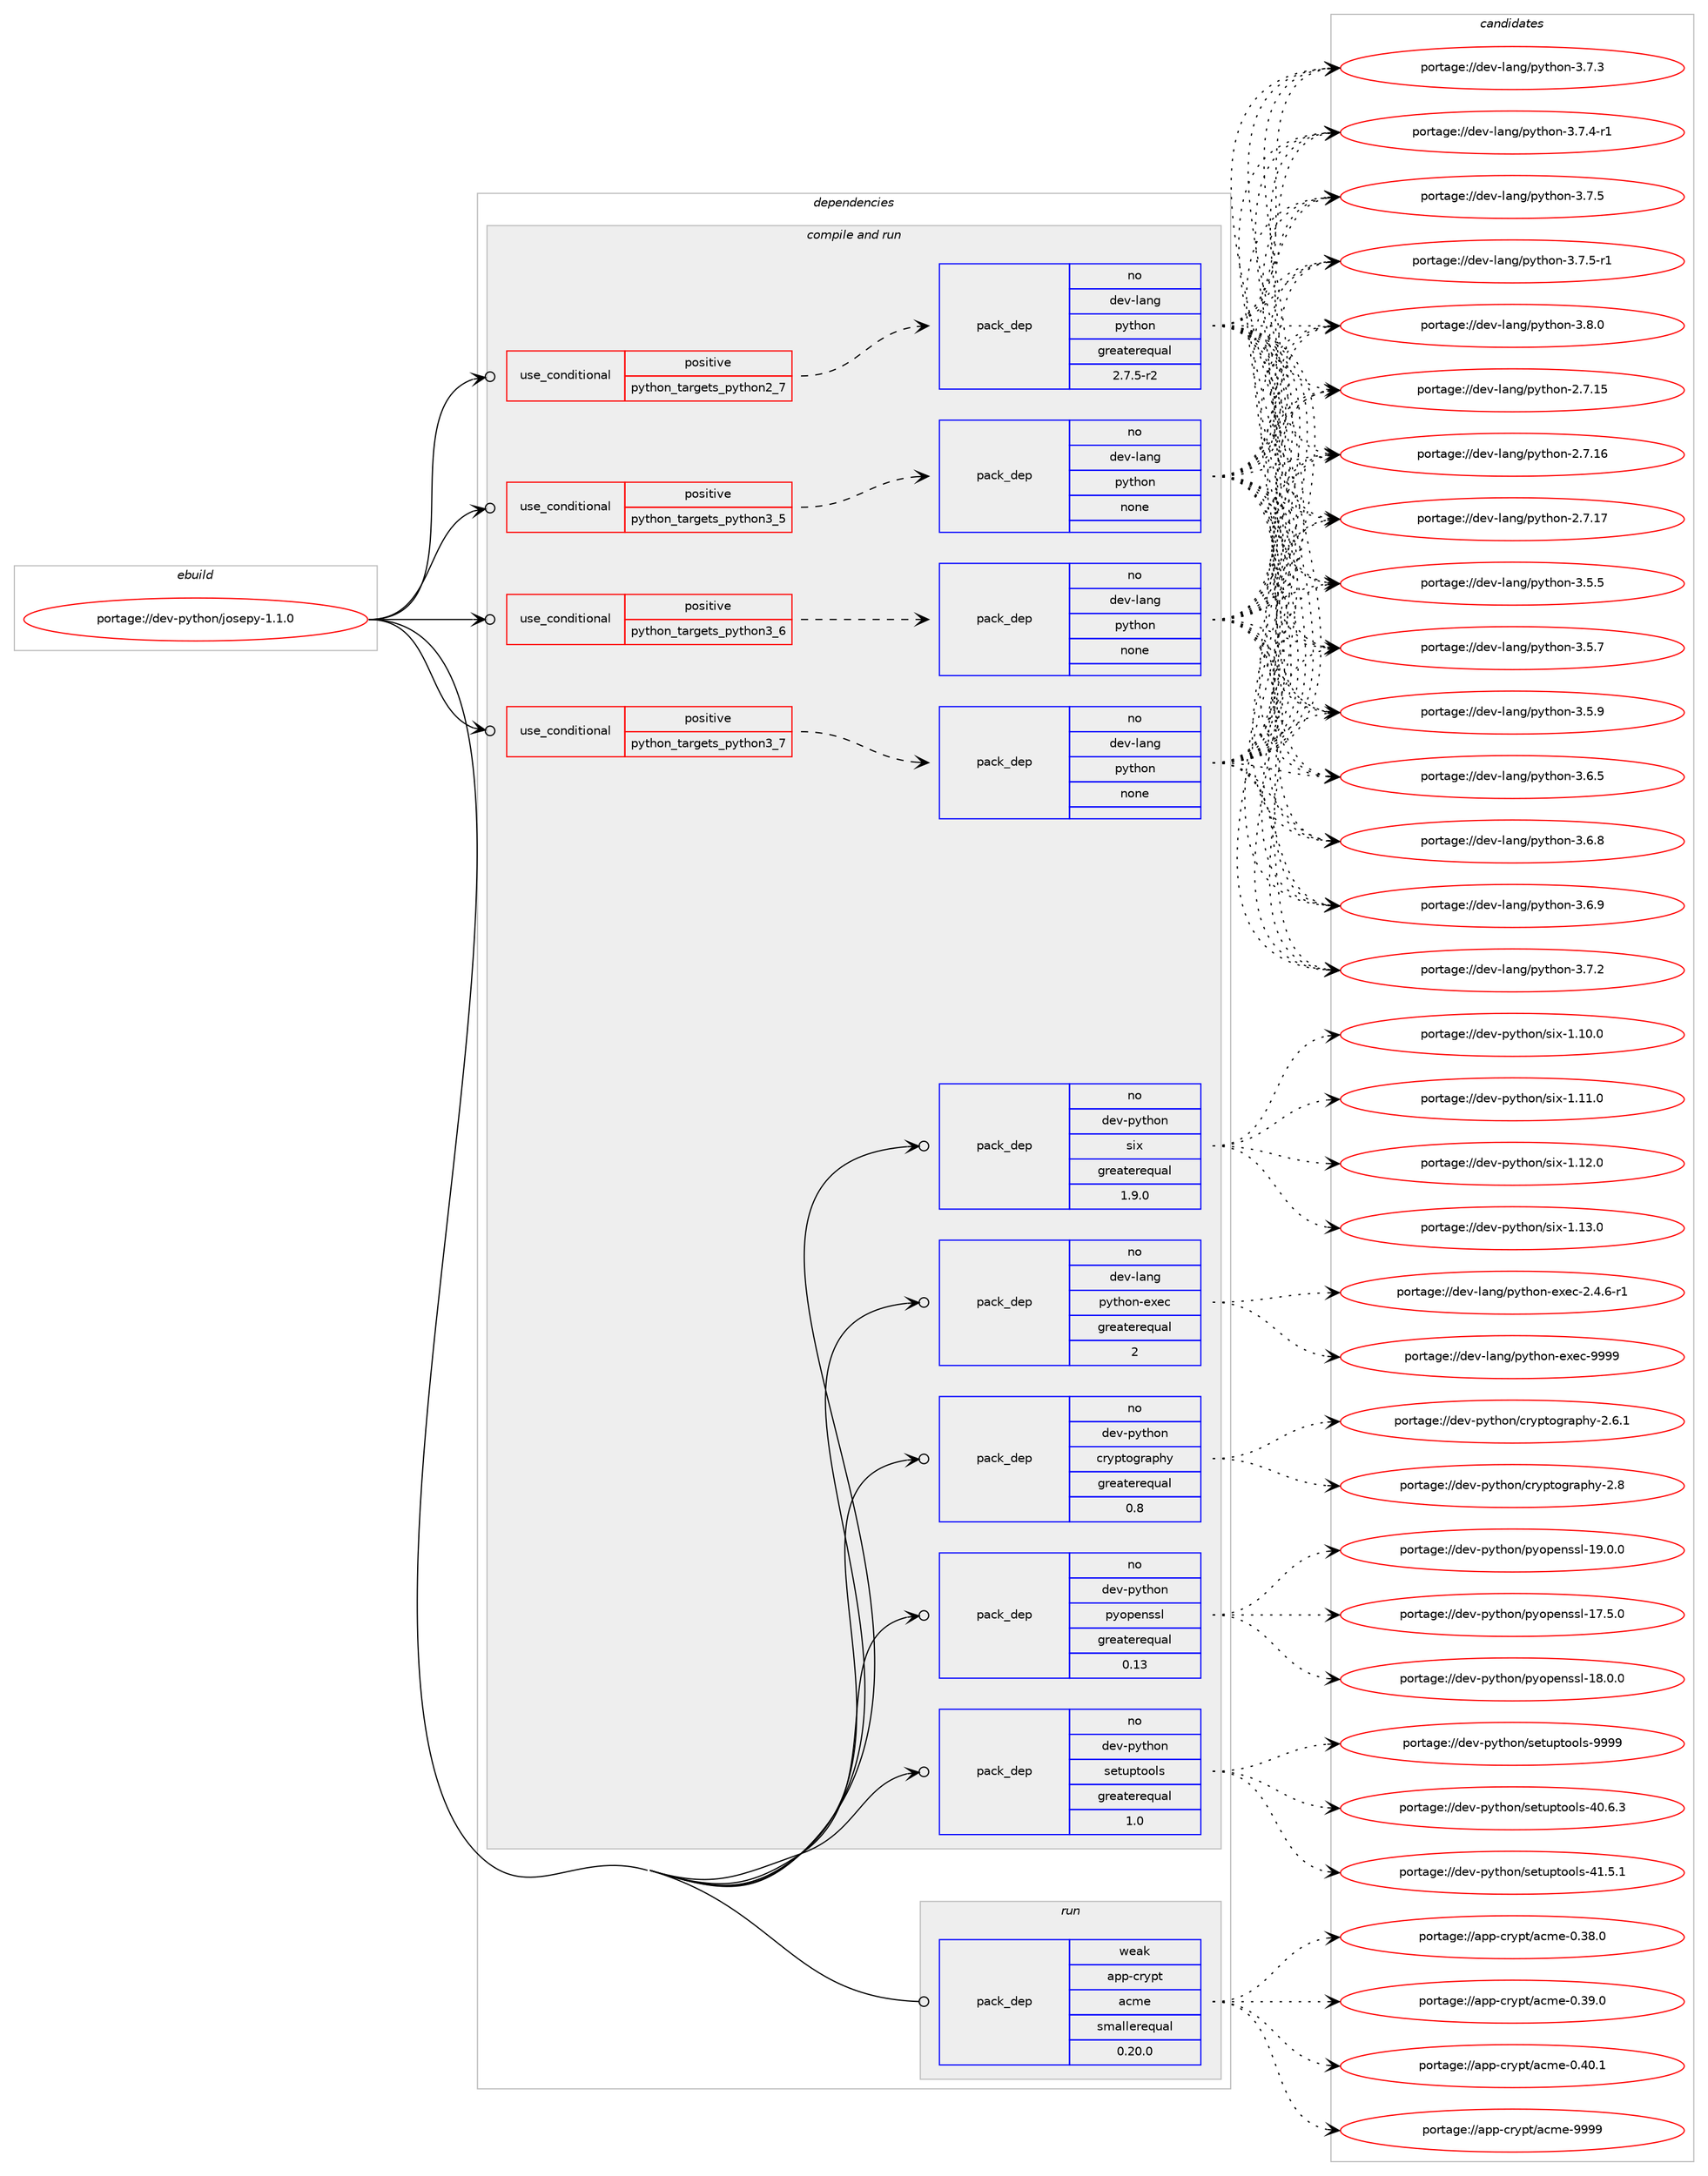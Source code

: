 digraph prolog {

# *************
# Graph options
# *************

newrank=true;
concentrate=true;
compound=true;
graph [rankdir=LR,fontname=Helvetica,fontsize=10,ranksep=1.5];#, ranksep=2.5, nodesep=0.2];
edge  [arrowhead=vee];
node  [fontname=Helvetica,fontsize=10];

# **********
# The ebuild
# **********

subgraph cluster_leftcol {
color=gray;
rank=same;
label=<<i>ebuild</i>>;
id [label="portage://dev-python/josepy-1.1.0", color=red, width=4, href="../dev-python/josepy-1.1.0.svg"];
}

# ****************
# The dependencies
# ****************

subgraph cluster_midcol {
color=gray;
label=<<i>dependencies</i>>;
subgraph cluster_compile {
fillcolor="#eeeeee";
style=filled;
label=<<i>compile</i>>;
}
subgraph cluster_compileandrun {
fillcolor="#eeeeee";
style=filled;
label=<<i>compile and run</i>>;
subgraph cond30718 {
dependency146186 [label=<<TABLE BORDER="0" CELLBORDER="1" CELLSPACING="0" CELLPADDING="4"><TR><TD ROWSPAN="3" CELLPADDING="10">use_conditional</TD></TR><TR><TD>positive</TD></TR><TR><TD>python_targets_python2_7</TD></TR></TABLE>>, shape=none, color=red];
subgraph pack112144 {
dependency146187 [label=<<TABLE BORDER="0" CELLBORDER="1" CELLSPACING="0" CELLPADDING="4" WIDTH="220"><TR><TD ROWSPAN="6" CELLPADDING="30">pack_dep</TD></TR><TR><TD WIDTH="110">no</TD></TR><TR><TD>dev-lang</TD></TR><TR><TD>python</TD></TR><TR><TD>greaterequal</TD></TR><TR><TD>2.7.5-r2</TD></TR></TABLE>>, shape=none, color=blue];
}
dependency146186:e -> dependency146187:w [weight=20,style="dashed",arrowhead="vee"];
}
id:e -> dependency146186:w [weight=20,style="solid",arrowhead="odotvee"];
subgraph cond30719 {
dependency146188 [label=<<TABLE BORDER="0" CELLBORDER="1" CELLSPACING="0" CELLPADDING="4"><TR><TD ROWSPAN="3" CELLPADDING="10">use_conditional</TD></TR><TR><TD>positive</TD></TR><TR><TD>python_targets_python3_5</TD></TR></TABLE>>, shape=none, color=red];
subgraph pack112145 {
dependency146189 [label=<<TABLE BORDER="0" CELLBORDER="1" CELLSPACING="0" CELLPADDING="4" WIDTH="220"><TR><TD ROWSPAN="6" CELLPADDING="30">pack_dep</TD></TR><TR><TD WIDTH="110">no</TD></TR><TR><TD>dev-lang</TD></TR><TR><TD>python</TD></TR><TR><TD>none</TD></TR><TR><TD></TD></TR></TABLE>>, shape=none, color=blue];
}
dependency146188:e -> dependency146189:w [weight=20,style="dashed",arrowhead="vee"];
}
id:e -> dependency146188:w [weight=20,style="solid",arrowhead="odotvee"];
subgraph cond30720 {
dependency146190 [label=<<TABLE BORDER="0" CELLBORDER="1" CELLSPACING="0" CELLPADDING="4"><TR><TD ROWSPAN="3" CELLPADDING="10">use_conditional</TD></TR><TR><TD>positive</TD></TR><TR><TD>python_targets_python3_6</TD></TR></TABLE>>, shape=none, color=red];
subgraph pack112146 {
dependency146191 [label=<<TABLE BORDER="0" CELLBORDER="1" CELLSPACING="0" CELLPADDING="4" WIDTH="220"><TR><TD ROWSPAN="6" CELLPADDING="30">pack_dep</TD></TR><TR><TD WIDTH="110">no</TD></TR><TR><TD>dev-lang</TD></TR><TR><TD>python</TD></TR><TR><TD>none</TD></TR><TR><TD></TD></TR></TABLE>>, shape=none, color=blue];
}
dependency146190:e -> dependency146191:w [weight=20,style="dashed",arrowhead="vee"];
}
id:e -> dependency146190:w [weight=20,style="solid",arrowhead="odotvee"];
subgraph cond30721 {
dependency146192 [label=<<TABLE BORDER="0" CELLBORDER="1" CELLSPACING="0" CELLPADDING="4"><TR><TD ROWSPAN="3" CELLPADDING="10">use_conditional</TD></TR><TR><TD>positive</TD></TR><TR><TD>python_targets_python3_7</TD></TR></TABLE>>, shape=none, color=red];
subgraph pack112147 {
dependency146193 [label=<<TABLE BORDER="0" CELLBORDER="1" CELLSPACING="0" CELLPADDING="4" WIDTH="220"><TR><TD ROWSPAN="6" CELLPADDING="30">pack_dep</TD></TR><TR><TD WIDTH="110">no</TD></TR><TR><TD>dev-lang</TD></TR><TR><TD>python</TD></TR><TR><TD>none</TD></TR><TR><TD></TD></TR></TABLE>>, shape=none, color=blue];
}
dependency146192:e -> dependency146193:w [weight=20,style="dashed",arrowhead="vee"];
}
id:e -> dependency146192:w [weight=20,style="solid",arrowhead="odotvee"];
subgraph pack112148 {
dependency146194 [label=<<TABLE BORDER="0" CELLBORDER="1" CELLSPACING="0" CELLPADDING="4" WIDTH="220"><TR><TD ROWSPAN="6" CELLPADDING="30">pack_dep</TD></TR><TR><TD WIDTH="110">no</TD></TR><TR><TD>dev-lang</TD></TR><TR><TD>python-exec</TD></TR><TR><TD>greaterequal</TD></TR><TR><TD>2</TD></TR></TABLE>>, shape=none, color=blue];
}
id:e -> dependency146194:w [weight=20,style="solid",arrowhead="odotvee"];
subgraph pack112149 {
dependency146195 [label=<<TABLE BORDER="0" CELLBORDER="1" CELLSPACING="0" CELLPADDING="4" WIDTH="220"><TR><TD ROWSPAN="6" CELLPADDING="30">pack_dep</TD></TR><TR><TD WIDTH="110">no</TD></TR><TR><TD>dev-python</TD></TR><TR><TD>cryptography</TD></TR><TR><TD>greaterequal</TD></TR><TR><TD>0.8</TD></TR></TABLE>>, shape=none, color=blue];
}
id:e -> dependency146195:w [weight=20,style="solid",arrowhead="odotvee"];
subgraph pack112150 {
dependency146196 [label=<<TABLE BORDER="0" CELLBORDER="1" CELLSPACING="0" CELLPADDING="4" WIDTH="220"><TR><TD ROWSPAN="6" CELLPADDING="30">pack_dep</TD></TR><TR><TD WIDTH="110">no</TD></TR><TR><TD>dev-python</TD></TR><TR><TD>pyopenssl</TD></TR><TR><TD>greaterequal</TD></TR><TR><TD>0.13</TD></TR></TABLE>>, shape=none, color=blue];
}
id:e -> dependency146196:w [weight=20,style="solid",arrowhead="odotvee"];
subgraph pack112151 {
dependency146197 [label=<<TABLE BORDER="0" CELLBORDER="1" CELLSPACING="0" CELLPADDING="4" WIDTH="220"><TR><TD ROWSPAN="6" CELLPADDING="30">pack_dep</TD></TR><TR><TD WIDTH="110">no</TD></TR><TR><TD>dev-python</TD></TR><TR><TD>setuptools</TD></TR><TR><TD>greaterequal</TD></TR><TR><TD>1.0</TD></TR></TABLE>>, shape=none, color=blue];
}
id:e -> dependency146197:w [weight=20,style="solid",arrowhead="odotvee"];
subgraph pack112152 {
dependency146198 [label=<<TABLE BORDER="0" CELLBORDER="1" CELLSPACING="0" CELLPADDING="4" WIDTH="220"><TR><TD ROWSPAN="6" CELLPADDING="30">pack_dep</TD></TR><TR><TD WIDTH="110">no</TD></TR><TR><TD>dev-python</TD></TR><TR><TD>six</TD></TR><TR><TD>greaterequal</TD></TR><TR><TD>1.9.0</TD></TR></TABLE>>, shape=none, color=blue];
}
id:e -> dependency146198:w [weight=20,style="solid",arrowhead="odotvee"];
}
subgraph cluster_run {
fillcolor="#eeeeee";
style=filled;
label=<<i>run</i>>;
subgraph pack112153 {
dependency146199 [label=<<TABLE BORDER="0" CELLBORDER="1" CELLSPACING="0" CELLPADDING="4" WIDTH="220"><TR><TD ROWSPAN="6" CELLPADDING="30">pack_dep</TD></TR><TR><TD WIDTH="110">weak</TD></TR><TR><TD>app-crypt</TD></TR><TR><TD>acme</TD></TR><TR><TD>smallerequal</TD></TR><TR><TD>0.20.0</TD></TR></TABLE>>, shape=none, color=blue];
}
id:e -> dependency146199:w [weight=20,style="solid",arrowhead="odot"];
}
}

# **************
# The candidates
# **************

subgraph cluster_choices {
rank=same;
color=gray;
label=<<i>candidates</i>>;

subgraph choice112144 {
color=black;
nodesep=1;
choiceportage10010111845108971101034711212111610411111045504655464953 [label="portage://dev-lang/python-2.7.15", color=red, width=4,href="../dev-lang/python-2.7.15.svg"];
choiceportage10010111845108971101034711212111610411111045504655464954 [label="portage://dev-lang/python-2.7.16", color=red, width=4,href="../dev-lang/python-2.7.16.svg"];
choiceportage10010111845108971101034711212111610411111045504655464955 [label="portage://dev-lang/python-2.7.17", color=red, width=4,href="../dev-lang/python-2.7.17.svg"];
choiceportage100101118451089711010347112121116104111110455146534653 [label="portage://dev-lang/python-3.5.5", color=red, width=4,href="../dev-lang/python-3.5.5.svg"];
choiceportage100101118451089711010347112121116104111110455146534655 [label="portage://dev-lang/python-3.5.7", color=red, width=4,href="../dev-lang/python-3.5.7.svg"];
choiceportage100101118451089711010347112121116104111110455146534657 [label="portage://dev-lang/python-3.5.9", color=red, width=4,href="../dev-lang/python-3.5.9.svg"];
choiceportage100101118451089711010347112121116104111110455146544653 [label="portage://dev-lang/python-3.6.5", color=red, width=4,href="../dev-lang/python-3.6.5.svg"];
choiceportage100101118451089711010347112121116104111110455146544656 [label="portage://dev-lang/python-3.6.8", color=red, width=4,href="../dev-lang/python-3.6.8.svg"];
choiceportage100101118451089711010347112121116104111110455146544657 [label="portage://dev-lang/python-3.6.9", color=red, width=4,href="../dev-lang/python-3.6.9.svg"];
choiceportage100101118451089711010347112121116104111110455146554650 [label="portage://dev-lang/python-3.7.2", color=red, width=4,href="../dev-lang/python-3.7.2.svg"];
choiceportage100101118451089711010347112121116104111110455146554651 [label="portage://dev-lang/python-3.7.3", color=red, width=4,href="../dev-lang/python-3.7.3.svg"];
choiceportage1001011184510897110103471121211161041111104551465546524511449 [label="portage://dev-lang/python-3.7.4-r1", color=red, width=4,href="../dev-lang/python-3.7.4-r1.svg"];
choiceportage100101118451089711010347112121116104111110455146554653 [label="portage://dev-lang/python-3.7.5", color=red, width=4,href="../dev-lang/python-3.7.5.svg"];
choiceportage1001011184510897110103471121211161041111104551465546534511449 [label="portage://dev-lang/python-3.7.5-r1", color=red, width=4,href="../dev-lang/python-3.7.5-r1.svg"];
choiceportage100101118451089711010347112121116104111110455146564648 [label="portage://dev-lang/python-3.8.0", color=red, width=4,href="../dev-lang/python-3.8.0.svg"];
dependency146187:e -> choiceportage10010111845108971101034711212111610411111045504655464953:w [style=dotted,weight="100"];
dependency146187:e -> choiceportage10010111845108971101034711212111610411111045504655464954:w [style=dotted,weight="100"];
dependency146187:e -> choiceportage10010111845108971101034711212111610411111045504655464955:w [style=dotted,weight="100"];
dependency146187:e -> choiceportage100101118451089711010347112121116104111110455146534653:w [style=dotted,weight="100"];
dependency146187:e -> choiceportage100101118451089711010347112121116104111110455146534655:w [style=dotted,weight="100"];
dependency146187:e -> choiceportage100101118451089711010347112121116104111110455146534657:w [style=dotted,weight="100"];
dependency146187:e -> choiceportage100101118451089711010347112121116104111110455146544653:w [style=dotted,weight="100"];
dependency146187:e -> choiceportage100101118451089711010347112121116104111110455146544656:w [style=dotted,weight="100"];
dependency146187:e -> choiceportage100101118451089711010347112121116104111110455146544657:w [style=dotted,weight="100"];
dependency146187:e -> choiceportage100101118451089711010347112121116104111110455146554650:w [style=dotted,weight="100"];
dependency146187:e -> choiceportage100101118451089711010347112121116104111110455146554651:w [style=dotted,weight="100"];
dependency146187:e -> choiceportage1001011184510897110103471121211161041111104551465546524511449:w [style=dotted,weight="100"];
dependency146187:e -> choiceportage100101118451089711010347112121116104111110455146554653:w [style=dotted,weight="100"];
dependency146187:e -> choiceportage1001011184510897110103471121211161041111104551465546534511449:w [style=dotted,weight="100"];
dependency146187:e -> choiceportage100101118451089711010347112121116104111110455146564648:w [style=dotted,weight="100"];
}
subgraph choice112145 {
color=black;
nodesep=1;
choiceportage10010111845108971101034711212111610411111045504655464953 [label="portage://dev-lang/python-2.7.15", color=red, width=4,href="../dev-lang/python-2.7.15.svg"];
choiceportage10010111845108971101034711212111610411111045504655464954 [label="portage://dev-lang/python-2.7.16", color=red, width=4,href="../dev-lang/python-2.7.16.svg"];
choiceportage10010111845108971101034711212111610411111045504655464955 [label="portage://dev-lang/python-2.7.17", color=red, width=4,href="../dev-lang/python-2.7.17.svg"];
choiceportage100101118451089711010347112121116104111110455146534653 [label="portage://dev-lang/python-3.5.5", color=red, width=4,href="../dev-lang/python-3.5.5.svg"];
choiceportage100101118451089711010347112121116104111110455146534655 [label="portage://dev-lang/python-3.5.7", color=red, width=4,href="../dev-lang/python-3.5.7.svg"];
choiceportage100101118451089711010347112121116104111110455146534657 [label="portage://dev-lang/python-3.5.9", color=red, width=4,href="../dev-lang/python-3.5.9.svg"];
choiceportage100101118451089711010347112121116104111110455146544653 [label="portage://dev-lang/python-3.6.5", color=red, width=4,href="../dev-lang/python-3.6.5.svg"];
choiceportage100101118451089711010347112121116104111110455146544656 [label="portage://dev-lang/python-3.6.8", color=red, width=4,href="../dev-lang/python-3.6.8.svg"];
choiceportage100101118451089711010347112121116104111110455146544657 [label="portage://dev-lang/python-3.6.9", color=red, width=4,href="../dev-lang/python-3.6.9.svg"];
choiceportage100101118451089711010347112121116104111110455146554650 [label="portage://dev-lang/python-3.7.2", color=red, width=4,href="../dev-lang/python-3.7.2.svg"];
choiceportage100101118451089711010347112121116104111110455146554651 [label="portage://dev-lang/python-3.7.3", color=red, width=4,href="../dev-lang/python-3.7.3.svg"];
choiceportage1001011184510897110103471121211161041111104551465546524511449 [label="portage://dev-lang/python-3.7.4-r1", color=red, width=4,href="../dev-lang/python-3.7.4-r1.svg"];
choiceportage100101118451089711010347112121116104111110455146554653 [label="portage://dev-lang/python-3.7.5", color=red, width=4,href="../dev-lang/python-3.7.5.svg"];
choiceportage1001011184510897110103471121211161041111104551465546534511449 [label="portage://dev-lang/python-3.7.5-r1", color=red, width=4,href="../dev-lang/python-3.7.5-r1.svg"];
choiceportage100101118451089711010347112121116104111110455146564648 [label="portage://dev-lang/python-3.8.0", color=red, width=4,href="../dev-lang/python-3.8.0.svg"];
dependency146189:e -> choiceportage10010111845108971101034711212111610411111045504655464953:w [style=dotted,weight="100"];
dependency146189:e -> choiceportage10010111845108971101034711212111610411111045504655464954:w [style=dotted,weight="100"];
dependency146189:e -> choiceportage10010111845108971101034711212111610411111045504655464955:w [style=dotted,weight="100"];
dependency146189:e -> choiceportage100101118451089711010347112121116104111110455146534653:w [style=dotted,weight="100"];
dependency146189:e -> choiceportage100101118451089711010347112121116104111110455146534655:w [style=dotted,weight="100"];
dependency146189:e -> choiceportage100101118451089711010347112121116104111110455146534657:w [style=dotted,weight="100"];
dependency146189:e -> choiceportage100101118451089711010347112121116104111110455146544653:w [style=dotted,weight="100"];
dependency146189:e -> choiceportage100101118451089711010347112121116104111110455146544656:w [style=dotted,weight="100"];
dependency146189:e -> choiceportage100101118451089711010347112121116104111110455146544657:w [style=dotted,weight="100"];
dependency146189:e -> choiceportage100101118451089711010347112121116104111110455146554650:w [style=dotted,weight="100"];
dependency146189:e -> choiceportage100101118451089711010347112121116104111110455146554651:w [style=dotted,weight="100"];
dependency146189:e -> choiceportage1001011184510897110103471121211161041111104551465546524511449:w [style=dotted,weight="100"];
dependency146189:e -> choiceportage100101118451089711010347112121116104111110455146554653:w [style=dotted,weight="100"];
dependency146189:e -> choiceportage1001011184510897110103471121211161041111104551465546534511449:w [style=dotted,weight="100"];
dependency146189:e -> choiceportage100101118451089711010347112121116104111110455146564648:w [style=dotted,weight="100"];
}
subgraph choice112146 {
color=black;
nodesep=1;
choiceportage10010111845108971101034711212111610411111045504655464953 [label="portage://dev-lang/python-2.7.15", color=red, width=4,href="../dev-lang/python-2.7.15.svg"];
choiceportage10010111845108971101034711212111610411111045504655464954 [label="portage://dev-lang/python-2.7.16", color=red, width=4,href="../dev-lang/python-2.7.16.svg"];
choiceportage10010111845108971101034711212111610411111045504655464955 [label="portage://dev-lang/python-2.7.17", color=red, width=4,href="../dev-lang/python-2.7.17.svg"];
choiceportage100101118451089711010347112121116104111110455146534653 [label="portage://dev-lang/python-3.5.5", color=red, width=4,href="../dev-lang/python-3.5.5.svg"];
choiceportage100101118451089711010347112121116104111110455146534655 [label="portage://dev-lang/python-3.5.7", color=red, width=4,href="../dev-lang/python-3.5.7.svg"];
choiceportage100101118451089711010347112121116104111110455146534657 [label="portage://dev-lang/python-3.5.9", color=red, width=4,href="../dev-lang/python-3.5.9.svg"];
choiceportage100101118451089711010347112121116104111110455146544653 [label="portage://dev-lang/python-3.6.5", color=red, width=4,href="../dev-lang/python-3.6.5.svg"];
choiceportage100101118451089711010347112121116104111110455146544656 [label="portage://dev-lang/python-3.6.8", color=red, width=4,href="../dev-lang/python-3.6.8.svg"];
choiceportage100101118451089711010347112121116104111110455146544657 [label="portage://dev-lang/python-3.6.9", color=red, width=4,href="../dev-lang/python-3.6.9.svg"];
choiceportage100101118451089711010347112121116104111110455146554650 [label="portage://dev-lang/python-3.7.2", color=red, width=4,href="../dev-lang/python-3.7.2.svg"];
choiceportage100101118451089711010347112121116104111110455146554651 [label="portage://dev-lang/python-3.7.3", color=red, width=4,href="../dev-lang/python-3.7.3.svg"];
choiceportage1001011184510897110103471121211161041111104551465546524511449 [label="portage://dev-lang/python-3.7.4-r1", color=red, width=4,href="../dev-lang/python-3.7.4-r1.svg"];
choiceportage100101118451089711010347112121116104111110455146554653 [label="portage://dev-lang/python-3.7.5", color=red, width=4,href="../dev-lang/python-3.7.5.svg"];
choiceportage1001011184510897110103471121211161041111104551465546534511449 [label="portage://dev-lang/python-3.7.5-r1", color=red, width=4,href="../dev-lang/python-3.7.5-r1.svg"];
choiceportage100101118451089711010347112121116104111110455146564648 [label="portage://dev-lang/python-3.8.0", color=red, width=4,href="../dev-lang/python-3.8.0.svg"];
dependency146191:e -> choiceportage10010111845108971101034711212111610411111045504655464953:w [style=dotted,weight="100"];
dependency146191:e -> choiceportage10010111845108971101034711212111610411111045504655464954:w [style=dotted,weight="100"];
dependency146191:e -> choiceportage10010111845108971101034711212111610411111045504655464955:w [style=dotted,weight="100"];
dependency146191:e -> choiceportage100101118451089711010347112121116104111110455146534653:w [style=dotted,weight="100"];
dependency146191:e -> choiceportage100101118451089711010347112121116104111110455146534655:w [style=dotted,weight="100"];
dependency146191:e -> choiceportage100101118451089711010347112121116104111110455146534657:w [style=dotted,weight="100"];
dependency146191:e -> choiceportage100101118451089711010347112121116104111110455146544653:w [style=dotted,weight="100"];
dependency146191:e -> choiceportage100101118451089711010347112121116104111110455146544656:w [style=dotted,weight="100"];
dependency146191:e -> choiceportage100101118451089711010347112121116104111110455146544657:w [style=dotted,weight="100"];
dependency146191:e -> choiceportage100101118451089711010347112121116104111110455146554650:w [style=dotted,weight="100"];
dependency146191:e -> choiceportage100101118451089711010347112121116104111110455146554651:w [style=dotted,weight="100"];
dependency146191:e -> choiceportage1001011184510897110103471121211161041111104551465546524511449:w [style=dotted,weight="100"];
dependency146191:e -> choiceportage100101118451089711010347112121116104111110455146554653:w [style=dotted,weight="100"];
dependency146191:e -> choiceportage1001011184510897110103471121211161041111104551465546534511449:w [style=dotted,weight="100"];
dependency146191:e -> choiceportage100101118451089711010347112121116104111110455146564648:w [style=dotted,weight="100"];
}
subgraph choice112147 {
color=black;
nodesep=1;
choiceportage10010111845108971101034711212111610411111045504655464953 [label="portage://dev-lang/python-2.7.15", color=red, width=4,href="../dev-lang/python-2.7.15.svg"];
choiceportage10010111845108971101034711212111610411111045504655464954 [label="portage://dev-lang/python-2.7.16", color=red, width=4,href="../dev-lang/python-2.7.16.svg"];
choiceportage10010111845108971101034711212111610411111045504655464955 [label="portage://dev-lang/python-2.7.17", color=red, width=4,href="../dev-lang/python-2.7.17.svg"];
choiceportage100101118451089711010347112121116104111110455146534653 [label="portage://dev-lang/python-3.5.5", color=red, width=4,href="../dev-lang/python-3.5.5.svg"];
choiceportage100101118451089711010347112121116104111110455146534655 [label="portage://dev-lang/python-3.5.7", color=red, width=4,href="../dev-lang/python-3.5.7.svg"];
choiceportage100101118451089711010347112121116104111110455146534657 [label="portage://dev-lang/python-3.5.9", color=red, width=4,href="../dev-lang/python-3.5.9.svg"];
choiceportage100101118451089711010347112121116104111110455146544653 [label="portage://dev-lang/python-3.6.5", color=red, width=4,href="../dev-lang/python-3.6.5.svg"];
choiceportage100101118451089711010347112121116104111110455146544656 [label="portage://dev-lang/python-3.6.8", color=red, width=4,href="../dev-lang/python-3.6.8.svg"];
choiceportage100101118451089711010347112121116104111110455146544657 [label="portage://dev-lang/python-3.6.9", color=red, width=4,href="../dev-lang/python-3.6.9.svg"];
choiceportage100101118451089711010347112121116104111110455146554650 [label="portage://dev-lang/python-3.7.2", color=red, width=4,href="../dev-lang/python-3.7.2.svg"];
choiceportage100101118451089711010347112121116104111110455146554651 [label="portage://dev-lang/python-3.7.3", color=red, width=4,href="../dev-lang/python-3.7.3.svg"];
choiceportage1001011184510897110103471121211161041111104551465546524511449 [label="portage://dev-lang/python-3.7.4-r1", color=red, width=4,href="../dev-lang/python-3.7.4-r1.svg"];
choiceportage100101118451089711010347112121116104111110455146554653 [label="portage://dev-lang/python-3.7.5", color=red, width=4,href="../dev-lang/python-3.7.5.svg"];
choiceportage1001011184510897110103471121211161041111104551465546534511449 [label="portage://dev-lang/python-3.7.5-r1", color=red, width=4,href="../dev-lang/python-3.7.5-r1.svg"];
choiceportage100101118451089711010347112121116104111110455146564648 [label="portage://dev-lang/python-3.8.0", color=red, width=4,href="../dev-lang/python-3.8.0.svg"];
dependency146193:e -> choiceportage10010111845108971101034711212111610411111045504655464953:w [style=dotted,weight="100"];
dependency146193:e -> choiceportage10010111845108971101034711212111610411111045504655464954:w [style=dotted,weight="100"];
dependency146193:e -> choiceportage10010111845108971101034711212111610411111045504655464955:w [style=dotted,weight="100"];
dependency146193:e -> choiceportage100101118451089711010347112121116104111110455146534653:w [style=dotted,weight="100"];
dependency146193:e -> choiceportage100101118451089711010347112121116104111110455146534655:w [style=dotted,weight="100"];
dependency146193:e -> choiceportage100101118451089711010347112121116104111110455146534657:w [style=dotted,weight="100"];
dependency146193:e -> choiceportage100101118451089711010347112121116104111110455146544653:w [style=dotted,weight="100"];
dependency146193:e -> choiceportage100101118451089711010347112121116104111110455146544656:w [style=dotted,weight="100"];
dependency146193:e -> choiceportage100101118451089711010347112121116104111110455146544657:w [style=dotted,weight="100"];
dependency146193:e -> choiceportage100101118451089711010347112121116104111110455146554650:w [style=dotted,weight="100"];
dependency146193:e -> choiceportage100101118451089711010347112121116104111110455146554651:w [style=dotted,weight="100"];
dependency146193:e -> choiceportage1001011184510897110103471121211161041111104551465546524511449:w [style=dotted,weight="100"];
dependency146193:e -> choiceportage100101118451089711010347112121116104111110455146554653:w [style=dotted,weight="100"];
dependency146193:e -> choiceportage1001011184510897110103471121211161041111104551465546534511449:w [style=dotted,weight="100"];
dependency146193:e -> choiceportage100101118451089711010347112121116104111110455146564648:w [style=dotted,weight="100"];
}
subgraph choice112148 {
color=black;
nodesep=1;
choiceportage10010111845108971101034711212111610411111045101120101994550465246544511449 [label="portage://dev-lang/python-exec-2.4.6-r1", color=red, width=4,href="../dev-lang/python-exec-2.4.6-r1.svg"];
choiceportage10010111845108971101034711212111610411111045101120101994557575757 [label="portage://dev-lang/python-exec-9999", color=red, width=4,href="../dev-lang/python-exec-9999.svg"];
dependency146194:e -> choiceportage10010111845108971101034711212111610411111045101120101994550465246544511449:w [style=dotted,weight="100"];
dependency146194:e -> choiceportage10010111845108971101034711212111610411111045101120101994557575757:w [style=dotted,weight="100"];
}
subgraph choice112149 {
color=black;
nodesep=1;
choiceportage10010111845112121116104111110479911412111211611110311497112104121455046544649 [label="portage://dev-python/cryptography-2.6.1", color=red, width=4,href="../dev-python/cryptography-2.6.1.svg"];
choiceportage1001011184511212111610411111047991141211121161111031149711210412145504656 [label="portage://dev-python/cryptography-2.8", color=red, width=4,href="../dev-python/cryptography-2.8.svg"];
dependency146195:e -> choiceportage10010111845112121116104111110479911412111211611110311497112104121455046544649:w [style=dotted,weight="100"];
dependency146195:e -> choiceportage1001011184511212111610411111047991141211121161111031149711210412145504656:w [style=dotted,weight="100"];
}
subgraph choice112150 {
color=black;
nodesep=1;
choiceportage100101118451121211161041111104711212111111210111011511510845495546534648 [label="portage://dev-python/pyopenssl-17.5.0", color=red, width=4,href="../dev-python/pyopenssl-17.5.0.svg"];
choiceportage100101118451121211161041111104711212111111210111011511510845495646484648 [label="portage://dev-python/pyopenssl-18.0.0", color=red, width=4,href="../dev-python/pyopenssl-18.0.0.svg"];
choiceportage100101118451121211161041111104711212111111210111011511510845495746484648 [label="portage://dev-python/pyopenssl-19.0.0", color=red, width=4,href="../dev-python/pyopenssl-19.0.0.svg"];
dependency146196:e -> choiceportage100101118451121211161041111104711212111111210111011511510845495546534648:w [style=dotted,weight="100"];
dependency146196:e -> choiceportage100101118451121211161041111104711212111111210111011511510845495646484648:w [style=dotted,weight="100"];
dependency146196:e -> choiceportage100101118451121211161041111104711212111111210111011511510845495746484648:w [style=dotted,weight="100"];
}
subgraph choice112151 {
color=black;
nodesep=1;
choiceportage100101118451121211161041111104711510111611711211611111110811545524846544651 [label="portage://dev-python/setuptools-40.6.3", color=red, width=4,href="../dev-python/setuptools-40.6.3.svg"];
choiceportage100101118451121211161041111104711510111611711211611111110811545524946534649 [label="portage://dev-python/setuptools-41.5.1", color=red, width=4,href="../dev-python/setuptools-41.5.1.svg"];
choiceportage10010111845112121116104111110471151011161171121161111111081154557575757 [label="portage://dev-python/setuptools-9999", color=red, width=4,href="../dev-python/setuptools-9999.svg"];
dependency146197:e -> choiceportage100101118451121211161041111104711510111611711211611111110811545524846544651:w [style=dotted,weight="100"];
dependency146197:e -> choiceportage100101118451121211161041111104711510111611711211611111110811545524946534649:w [style=dotted,weight="100"];
dependency146197:e -> choiceportage10010111845112121116104111110471151011161171121161111111081154557575757:w [style=dotted,weight="100"];
}
subgraph choice112152 {
color=black;
nodesep=1;
choiceportage100101118451121211161041111104711510512045494649484648 [label="portage://dev-python/six-1.10.0", color=red, width=4,href="../dev-python/six-1.10.0.svg"];
choiceportage100101118451121211161041111104711510512045494649494648 [label="portage://dev-python/six-1.11.0", color=red, width=4,href="../dev-python/six-1.11.0.svg"];
choiceportage100101118451121211161041111104711510512045494649504648 [label="portage://dev-python/six-1.12.0", color=red, width=4,href="../dev-python/six-1.12.0.svg"];
choiceportage100101118451121211161041111104711510512045494649514648 [label="portage://dev-python/six-1.13.0", color=red, width=4,href="../dev-python/six-1.13.0.svg"];
dependency146198:e -> choiceportage100101118451121211161041111104711510512045494649484648:w [style=dotted,weight="100"];
dependency146198:e -> choiceportage100101118451121211161041111104711510512045494649494648:w [style=dotted,weight="100"];
dependency146198:e -> choiceportage100101118451121211161041111104711510512045494649504648:w [style=dotted,weight="100"];
dependency146198:e -> choiceportage100101118451121211161041111104711510512045494649514648:w [style=dotted,weight="100"];
}
subgraph choice112153 {
color=black;
nodesep=1;
choiceportage97112112459911412111211647979910910145484651564648 [label="portage://app-crypt/acme-0.38.0", color=red, width=4,href="../app-crypt/acme-0.38.0.svg"];
choiceportage97112112459911412111211647979910910145484651574648 [label="portage://app-crypt/acme-0.39.0", color=red, width=4,href="../app-crypt/acme-0.39.0.svg"];
choiceportage97112112459911412111211647979910910145484652484649 [label="portage://app-crypt/acme-0.40.1", color=red, width=4,href="../app-crypt/acme-0.40.1.svg"];
choiceportage9711211245991141211121164797991091014557575757 [label="portage://app-crypt/acme-9999", color=red, width=4,href="../app-crypt/acme-9999.svg"];
dependency146199:e -> choiceportage97112112459911412111211647979910910145484651564648:w [style=dotted,weight="100"];
dependency146199:e -> choiceportage97112112459911412111211647979910910145484651574648:w [style=dotted,weight="100"];
dependency146199:e -> choiceportage97112112459911412111211647979910910145484652484649:w [style=dotted,weight="100"];
dependency146199:e -> choiceportage9711211245991141211121164797991091014557575757:w [style=dotted,weight="100"];
}
}

}

